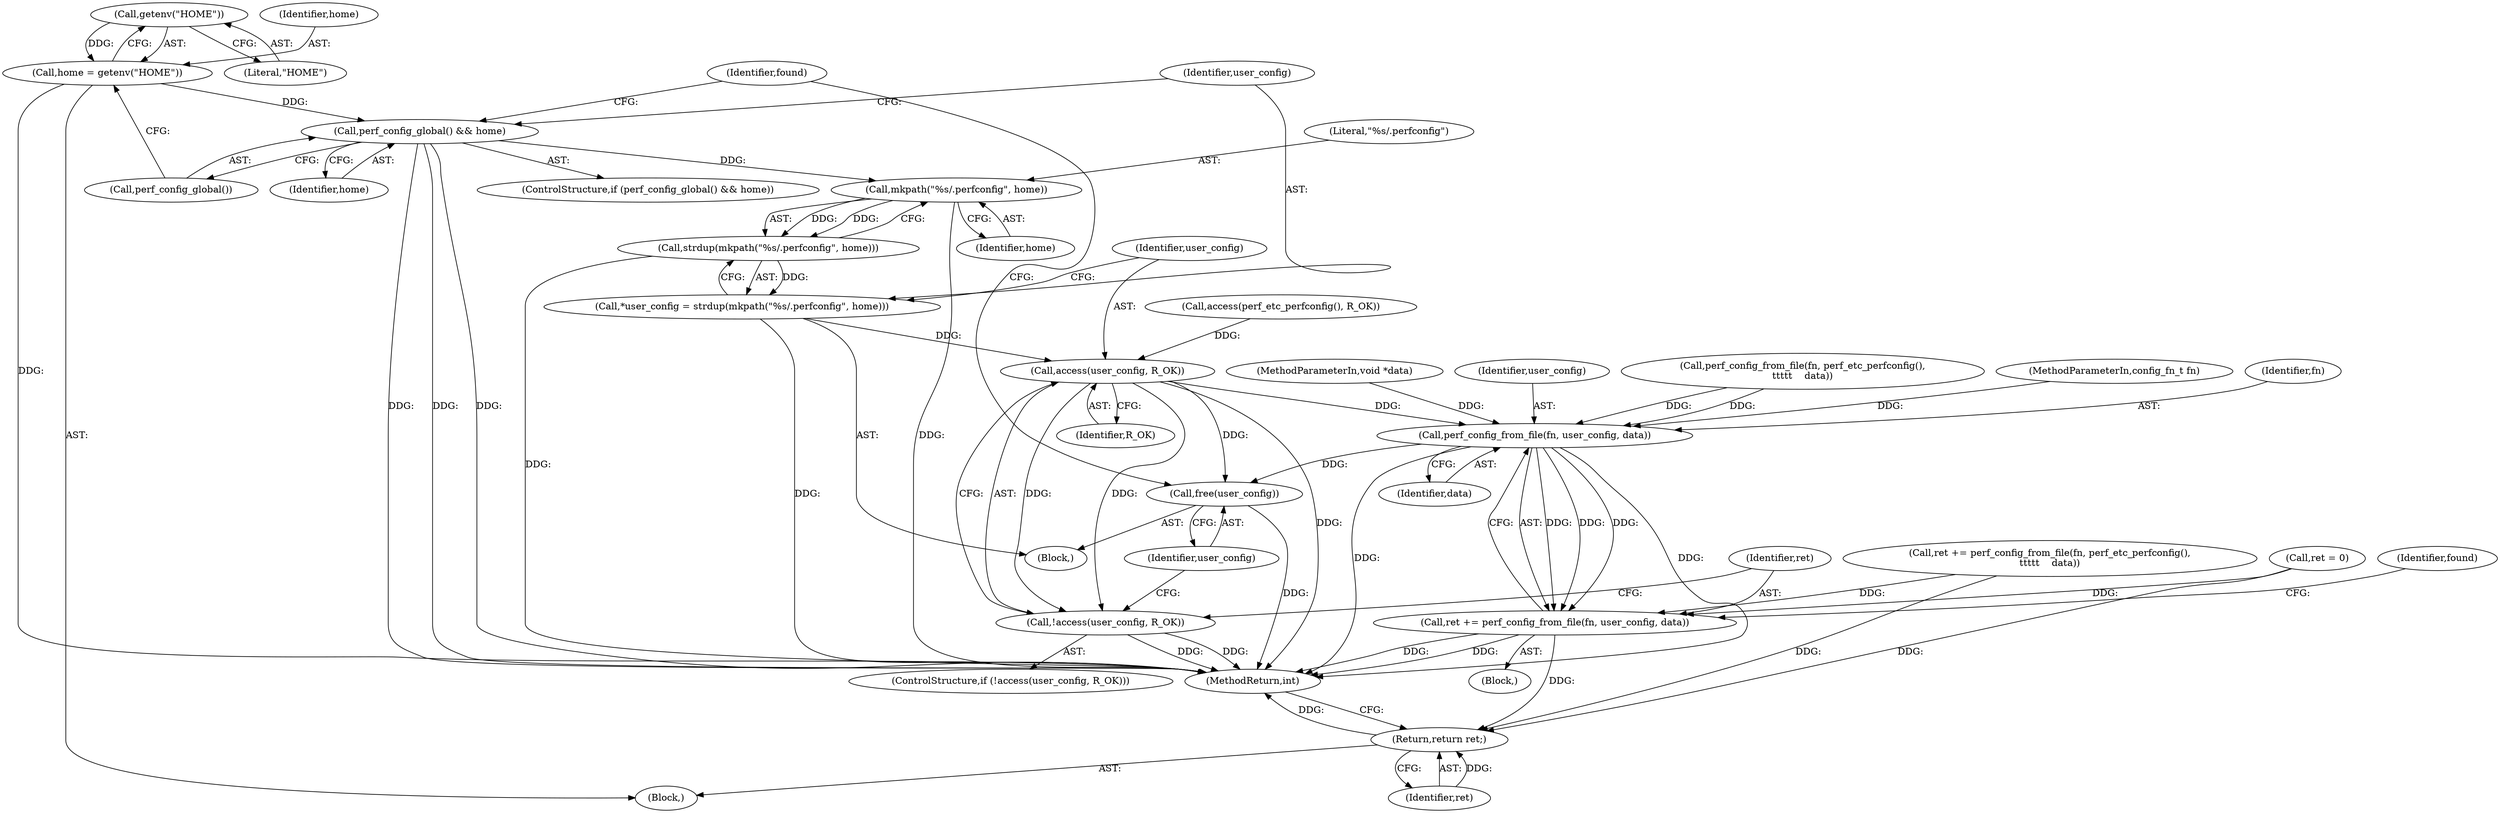 digraph "0_linux_aba8d056078e47350d85b06a9cabd5afcc4b72ea@API" {
"1000143" [label="(Call,getenv(\"HOME\"))"];
"1000141" [label="(Call,home = getenv(\"HOME\"))"];
"1000146" [label="(Call,perf_config_global() && home)"];
"1000154" [label="(Call,mkpath(\"%s/.perfconfig\", home))"];
"1000153" [label="(Call,strdup(mkpath(\"%s/.perfconfig\", home)))"];
"1000151" [label="(Call,*user_config = strdup(mkpath(\"%s/.perfconfig\", home)))"];
"1000159" [label="(Call,access(user_config, R_OK))"];
"1000158" [label="(Call,!access(user_config, R_OK))"];
"1000165" [label="(Call,perf_config_from_file(fn, user_config, data))"];
"1000163" [label="(Call,ret += perf_config_from_file(fn, user_config, data))"];
"1000181" [label="(Return,return ret;)"];
"1000172" [label="(Call,free(user_config))"];
"1000147" [label="(Call,perf_config_global())"];
"1000183" [label="(MethodReturn,int)"];
"1000155" [label="(Literal,\"%s/.perfconfig\")"];
"1000142" [label="(Identifier,home)"];
"1000103" [label="(MethodParameterIn,void *data)"];
"1000176" [label="(Identifier,found)"];
"1000173" [label="(Identifier,user_config)"];
"1000167" [label="(Identifier,user_config)"];
"1000145" [label="(ControlStructure,if (perf_config_global() && home))"];
"1000134" [label="(Call,perf_config_from_file(fn, perf_etc_perfconfig(),\n\t\t\t\t\t    data))"];
"1000157" [label="(ControlStructure,if (!access(user_config, R_OK)))"];
"1000158" [label="(Call,!access(user_config, R_OK))"];
"1000161" [label="(Identifier,R_OK)"];
"1000149" [label="(Block,)"];
"1000151" [label="(Call,*user_config = strdup(mkpath(\"%s/.perfconfig\", home)))"];
"1000159" [label="(Call,access(user_config, R_OK))"];
"1000164" [label="(Identifier,ret)"];
"1000148" [label="(Identifier,home)"];
"1000143" [label="(Call,getenv(\"HOME\"))"];
"1000162" [label="(Block,)"];
"1000172" [label="(Call,free(user_config))"];
"1000132" [label="(Call,ret += perf_config_from_file(fn, perf_etc_perfconfig(),\n\t\t\t\t\t    data))"];
"1000102" [label="(MethodParameterIn,config_fn_t fn)"];
"1000153" [label="(Call,strdup(mkpath(\"%s/.perfconfig\", home)))"];
"1000160" [label="(Identifier,user_config)"];
"1000166" [label="(Identifier,fn)"];
"1000106" [label="(Call,ret = 0)"];
"1000144" [label="(Literal,\"HOME\")"];
"1000165" [label="(Call,perf_config_from_file(fn, user_config, data))"];
"1000146" [label="(Call,perf_config_global() && home)"];
"1000163" [label="(Call,ret += perf_config_from_file(fn, user_config, data))"];
"1000170" [label="(Identifier,found)"];
"1000128" [label="(Call,access(perf_etc_perfconfig(), R_OK))"];
"1000168" [label="(Identifier,data)"];
"1000104" [label="(Block,)"];
"1000182" [label="(Identifier,ret)"];
"1000181" [label="(Return,return ret;)"];
"1000156" [label="(Identifier,home)"];
"1000154" [label="(Call,mkpath(\"%s/.perfconfig\", home))"];
"1000141" [label="(Call,home = getenv(\"HOME\"))"];
"1000152" [label="(Identifier,user_config)"];
"1000143" -> "1000141"  [label="AST: "];
"1000143" -> "1000144"  [label="CFG: "];
"1000144" -> "1000143"  [label="AST: "];
"1000141" -> "1000143"  [label="CFG: "];
"1000143" -> "1000141"  [label="DDG: "];
"1000141" -> "1000104"  [label="AST: "];
"1000142" -> "1000141"  [label="AST: "];
"1000147" -> "1000141"  [label="CFG: "];
"1000141" -> "1000183"  [label="DDG: "];
"1000141" -> "1000146"  [label="DDG: "];
"1000146" -> "1000145"  [label="AST: "];
"1000146" -> "1000147"  [label="CFG: "];
"1000146" -> "1000148"  [label="CFG: "];
"1000147" -> "1000146"  [label="AST: "];
"1000148" -> "1000146"  [label="AST: "];
"1000152" -> "1000146"  [label="CFG: "];
"1000176" -> "1000146"  [label="CFG: "];
"1000146" -> "1000183"  [label="DDG: "];
"1000146" -> "1000183"  [label="DDG: "];
"1000146" -> "1000183"  [label="DDG: "];
"1000146" -> "1000154"  [label="DDG: "];
"1000154" -> "1000153"  [label="AST: "];
"1000154" -> "1000156"  [label="CFG: "];
"1000155" -> "1000154"  [label="AST: "];
"1000156" -> "1000154"  [label="AST: "];
"1000153" -> "1000154"  [label="CFG: "];
"1000154" -> "1000183"  [label="DDG: "];
"1000154" -> "1000153"  [label="DDG: "];
"1000154" -> "1000153"  [label="DDG: "];
"1000153" -> "1000151"  [label="AST: "];
"1000151" -> "1000153"  [label="CFG: "];
"1000153" -> "1000183"  [label="DDG: "];
"1000153" -> "1000151"  [label="DDG: "];
"1000151" -> "1000149"  [label="AST: "];
"1000152" -> "1000151"  [label="AST: "];
"1000160" -> "1000151"  [label="CFG: "];
"1000151" -> "1000183"  [label="DDG: "];
"1000151" -> "1000159"  [label="DDG: "];
"1000159" -> "1000158"  [label="AST: "];
"1000159" -> "1000161"  [label="CFG: "];
"1000160" -> "1000159"  [label="AST: "];
"1000161" -> "1000159"  [label="AST: "];
"1000158" -> "1000159"  [label="CFG: "];
"1000159" -> "1000183"  [label="DDG: "];
"1000159" -> "1000158"  [label="DDG: "];
"1000159" -> "1000158"  [label="DDG: "];
"1000128" -> "1000159"  [label="DDG: "];
"1000159" -> "1000165"  [label="DDG: "];
"1000159" -> "1000172"  [label="DDG: "];
"1000158" -> "1000157"  [label="AST: "];
"1000164" -> "1000158"  [label="CFG: "];
"1000173" -> "1000158"  [label="CFG: "];
"1000158" -> "1000183"  [label="DDG: "];
"1000158" -> "1000183"  [label="DDG: "];
"1000165" -> "1000163"  [label="AST: "];
"1000165" -> "1000168"  [label="CFG: "];
"1000166" -> "1000165"  [label="AST: "];
"1000167" -> "1000165"  [label="AST: "];
"1000168" -> "1000165"  [label="AST: "];
"1000163" -> "1000165"  [label="CFG: "];
"1000165" -> "1000183"  [label="DDG: "];
"1000165" -> "1000183"  [label="DDG: "];
"1000165" -> "1000163"  [label="DDG: "];
"1000165" -> "1000163"  [label="DDG: "];
"1000165" -> "1000163"  [label="DDG: "];
"1000134" -> "1000165"  [label="DDG: "];
"1000134" -> "1000165"  [label="DDG: "];
"1000102" -> "1000165"  [label="DDG: "];
"1000103" -> "1000165"  [label="DDG: "];
"1000165" -> "1000172"  [label="DDG: "];
"1000163" -> "1000162"  [label="AST: "];
"1000164" -> "1000163"  [label="AST: "];
"1000170" -> "1000163"  [label="CFG: "];
"1000163" -> "1000183"  [label="DDG: "];
"1000163" -> "1000183"  [label="DDG: "];
"1000106" -> "1000163"  [label="DDG: "];
"1000132" -> "1000163"  [label="DDG: "];
"1000163" -> "1000181"  [label="DDG: "];
"1000181" -> "1000104"  [label="AST: "];
"1000181" -> "1000182"  [label="CFG: "];
"1000182" -> "1000181"  [label="AST: "];
"1000183" -> "1000181"  [label="CFG: "];
"1000181" -> "1000183"  [label="DDG: "];
"1000182" -> "1000181"  [label="DDG: "];
"1000106" -> "1000181"  [label="DDG: "];
"1000132" -> "1000181"  [label="DDG: "];
"1000172" -> "1000149"  [label="AST: "];
"1000172" -> "1000173"  [label="CFG: "];
"1000173" -> "1000172"  [label="AST: "];
"1000176" -> "1000172"  [label="CFG: "];
"1000172" -> "1000183"  [label="DDG: "];
}
